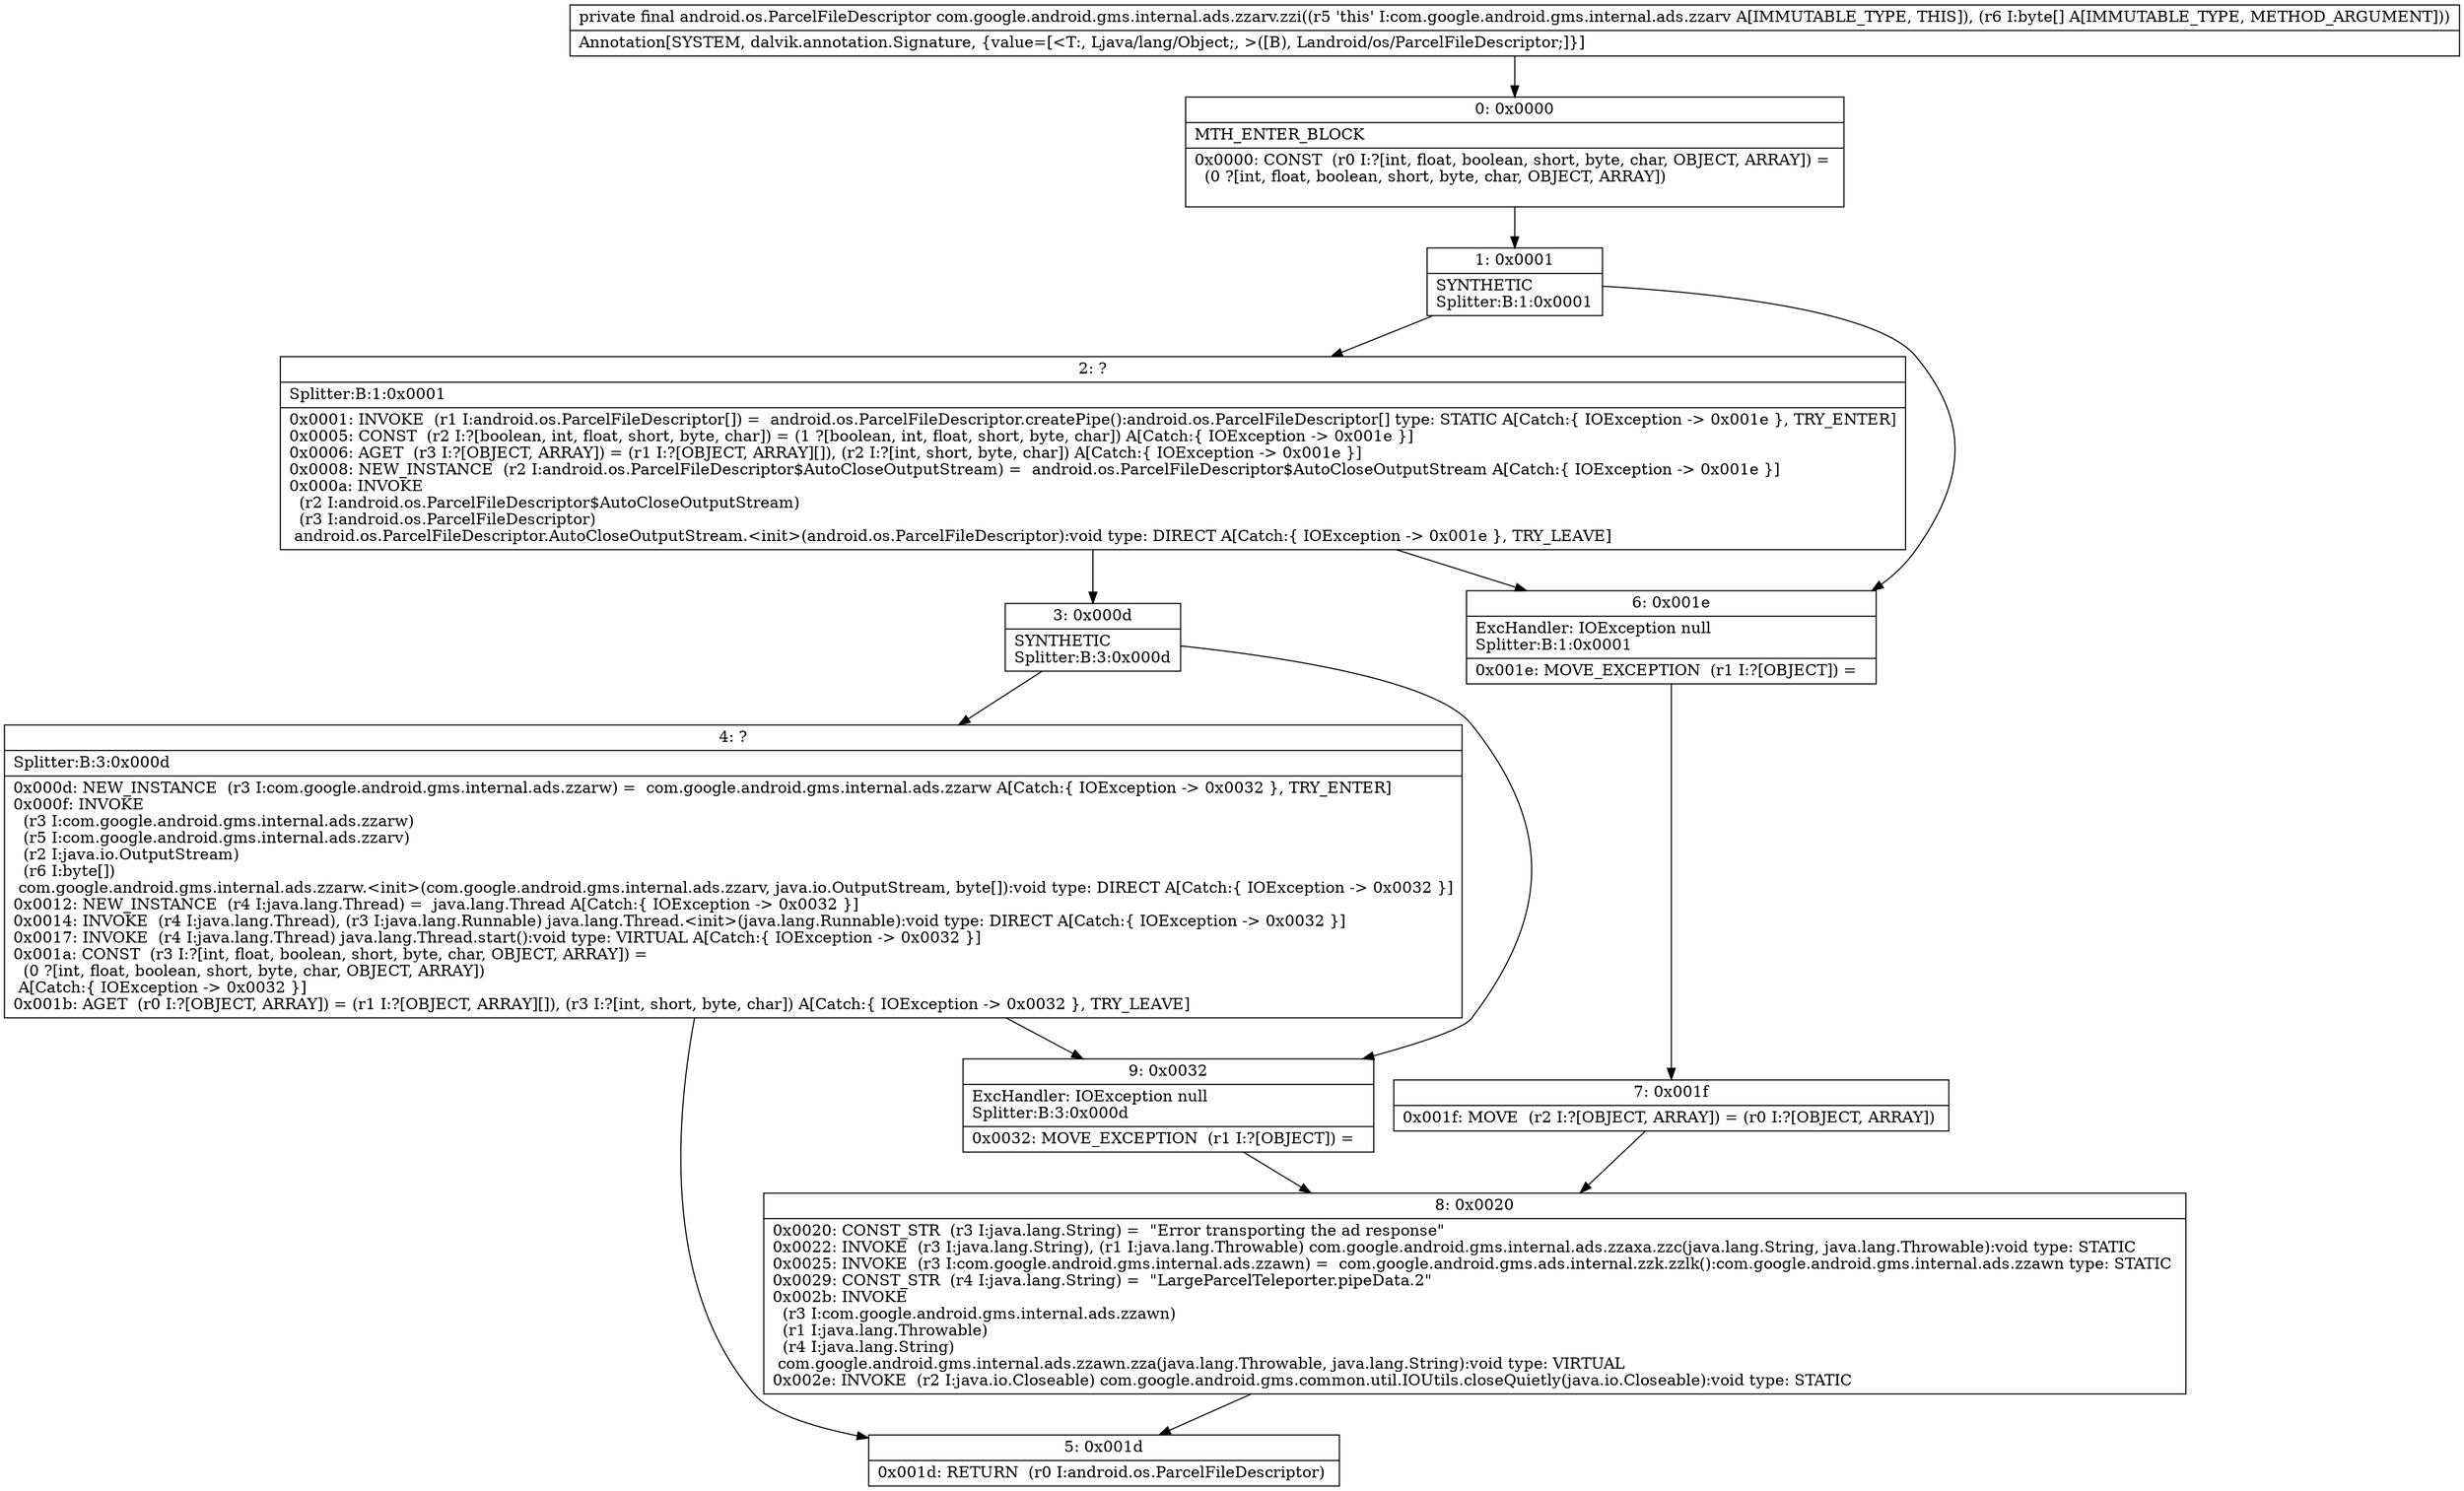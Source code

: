 digraph "CFG forcom.google.android.gms.internal.ads.zzarv.zzi([B)Landroid\/os\/ParcelFileDescriptor;" {
Node_0 [shape=record,label="{0\:\ 0x0000|MTH_ENTER_BLOCK\l|0x0000: CONST  (r0 I:?[int, float, boolean, short, byte, char, OBJECT, ARRAY]) = \l  (0 ?[int, float, boolean, short, byte, char, OBJECT, ARRAY])\l \l}"];
Node_1 [shape=record,label="{1\:\ 0x0001|SYNTHETIC\lSplitter:B:1:0x0001\l}"];
Node_2 [shape=record,label="{2\:\ ?|Splitter:B:1:0x0001\l|0x0001: INVOKE  (r1 I:android.os.ParcelFileDescriptor[]) =  android.os.ParcelFileDescriptor.createPipe():android.os.ParcelFileDescriptor[] type: STATIC A[Catch:\{ IOException \-\> 0x001e \}, TRY_ENTER]\l0x0005: CONST  (r2 I:?[boolean, int, float, short, byte, char]) = (1 ?[boolean, int, float, short, byte, char]) A[Catch:\{ IOException \-\> 0x001e \}]\l0x0006: AGET  (r3 I:?[OBJECT, ARRAY]) = (r1 I:?[OBJECT, ARRAY][]), (r2 I:?[int, short, byte, char]) A[Catch:\{ IOException \-\> 0x001e \}]\l0x0008: NEW_INSTANCE  (r2 I:android.os.ParcelFileDescriptor$AutoCloseOutputStream) =  android.os.ParcelFileDescriptor$AutoCloseOutputStream A[Catch:\{ IOException \-\> 0x001e \}]\l0x000a: INVOKE  \l  (r2 I:android.os.ParcelFileDescriptor$AutoCloseOutputStream)\l  (r3 I:android.os.ParcelFileDescriptor)\l android.os.ParcelFileDescriptor.AutoCloseOutputStream.\<init\>(android.os.ParcelFileDescriptor):void type: DIRECT A[Catch:\{ IOException \-\> 0x001e \}, TRY_LEAVE]\l}"];
Node_3 [shape=record,label="{3\:\ 0x000d|SYNTHETIC\lSplitter:B:3:0x000d\l}"];
Node_4 [shape=record,label="{4\:\ ?|Splitter:B:3:0x000d\l|0x000d: NEW_INSTANCE  (r3 I:com.google.android.gms.internal.ads.zzarw) =  com.google.android.gms.internal.ads.zzarw A[Catch:\{ IOException \-\> 0x0032 \}, TRY_ENTER]\l0x000f: INVOKE  \l  (r3 I:com.google.android.gms.internal.ads.zzarw)\l  (r5 I:com.google.android.gms.internal.ads.zzarv)\l  (r2 I:java.io.OutputStream)\l  (r6 I:byte[])\l com.google.android.gms.internal.ads.zzarw.\<init\>(com.google.android.gms.internal.ads.zzarv, java.io.OutputStream, byte[]):void type: DIRECT A[Catch:\{ IOException \-\> 0x0032 \}]\l0x0012: NEW_INSTANCE  (r4 I:java.lang.Thread) =  java.lang.Thread A[Catch:\{ IOException \-\> 0x0032 \}]\l0x0014: INVOKE  (r4 I:java.lang.Thread), (r3 I:java.lang.Runnable) java.lang.Thread.\<init\>(java.lang.Runnable):void type: DIRECT A[Catch:\{ IOException \-\> 0x0032 \}]\l0x0017: INVOKE  (r4 I:java.lang.Thread) java.lang.Thread.start():void type: VIRTUAL A[Catch:\{ IOException \-\> 0x0032 \}]\l0x001a: CONST  (r3 I:?[int, float, boolean, short, byte, char, OBJECT, ARRAY]) = \l  (0 ?[int, float, boolean, short, byte, char, OBJECT, ARRAY])\l A[Catch:\{ IOException \-\> 0x0032 \}]\l0x001b: AGET  (r0 I:?[OBJECT, ARRAY]) = (r1 I:?[OBJECT, ARRAY][]), (r3 I:?[int, short, byte, char]) A[Catch:\{ IOException \-\> 0x0032 \}, TRY_LEAVE]\l}"];
Node_5 [shape=record,label="{5\:\ 0x001d|0x001d: RETURN  (r0 I:android.os.ParcelFileDescriptor) \l}"];
Node_6 [shape=record,label="{6\:\ 0x001e|ExcHandler: IOException null\lSplitter:B:1:0x0001\l|0x001e: MOVE_EXCEPTION  (r1 I:?[OBJECT]) =  \l}"];
Node_7 [shape=record,label="{7\:\ 0x001f|0x001f: MOVE  (r2 I:?[OBJECT, ARRAY]) = (r0 I:?[OBJECT, ARRAY]) \l}"];
Node_8 [shape=record,label="{8\:\ 0x0020|0x0020: CONST_STR  (r3 I:java.lang.String) =  \"Error transporting the ad response\" \l0x0022: INVOKE  (r3 I:java.lang.String), (r1 I:java.lang.Throwable) com.google.android.gms.internal.ads.zzaxa.zzc(java.lang.String, java.lang.Throwable):void type: STATIC \l0x0025: INVOKE  (r3 I:com.google.android.gms.internal.ads.zzawn) =  com.google.android.gms.ads.internal.zzk.zzlk():com.google.android.gms.internal.ads.zzawn type: STATIC \l0x0029: CONST_STR  (r4 I:java.lang.String) =  \"LargeParcelTeleporter.pipeData.2\" \l0x002b: INVOKE  \l  (r3 I:com.google.android.gms.internal.ads.zzawn)\l  (r1 I:java.lang.Throwable)\l  (r4 I:java.lang.String)\l com.google.android.gms.internal.ads.zzawn.zza(java.lang.Throwable, java.lang.String):void type: VIRTUAL \l0x002e: INVOKE  (r2 I:java.io.Closeable) com.google.android.gms.common.util.IOUtils.closeQuietly(java.io.Closeable):void type: STATIC \l}"];
Node_9 [shape=record,label="{9\:\ 0x0032|ExcHandler: IOException null\lSplitter:B:3:0x000d\l|0x0032: MOVE_EXCEPTION  (r1 I:?[OBJECT]) =  \l}"];
MethodNode[shape=record,label="{private final android.os.ParcelFileDescriptor com.google.android.gms.internal.ads.zzarv.zzi((r5 'this' I:com.google.android.gms.internal.ads.zzarv A[IMMUTABLE_TYPE, THIS]), (r6 I:byte[] A[IMMUTABLE_TYPE, METHOD_ARGUMENT]))  | Annotation[SYSTEM, dalvik.annotation.Signature, \{value=[\<T:, Ljava\/lang\/Object;, \>([B), Landroid\/os\/ParcelFileDescriptor;]\}]\l}"];
MethodNode -> Node_0;
Node_0 -> Node_1;
Node_1 -> Node_2;
Node_1 -> Node_6;
Node_2 -> Node_3;
Node_2 -> Node_6;
Node_3 -> Node_4;
Node_3 -> Node_9;
Node_4 -> Node_5;
Node_4 -> Node_9;
Node_6 -> Node_7;
Node_7 -> Node_8;
Node_8 -> Node_5;
Node_9 -> Node_8;
}

